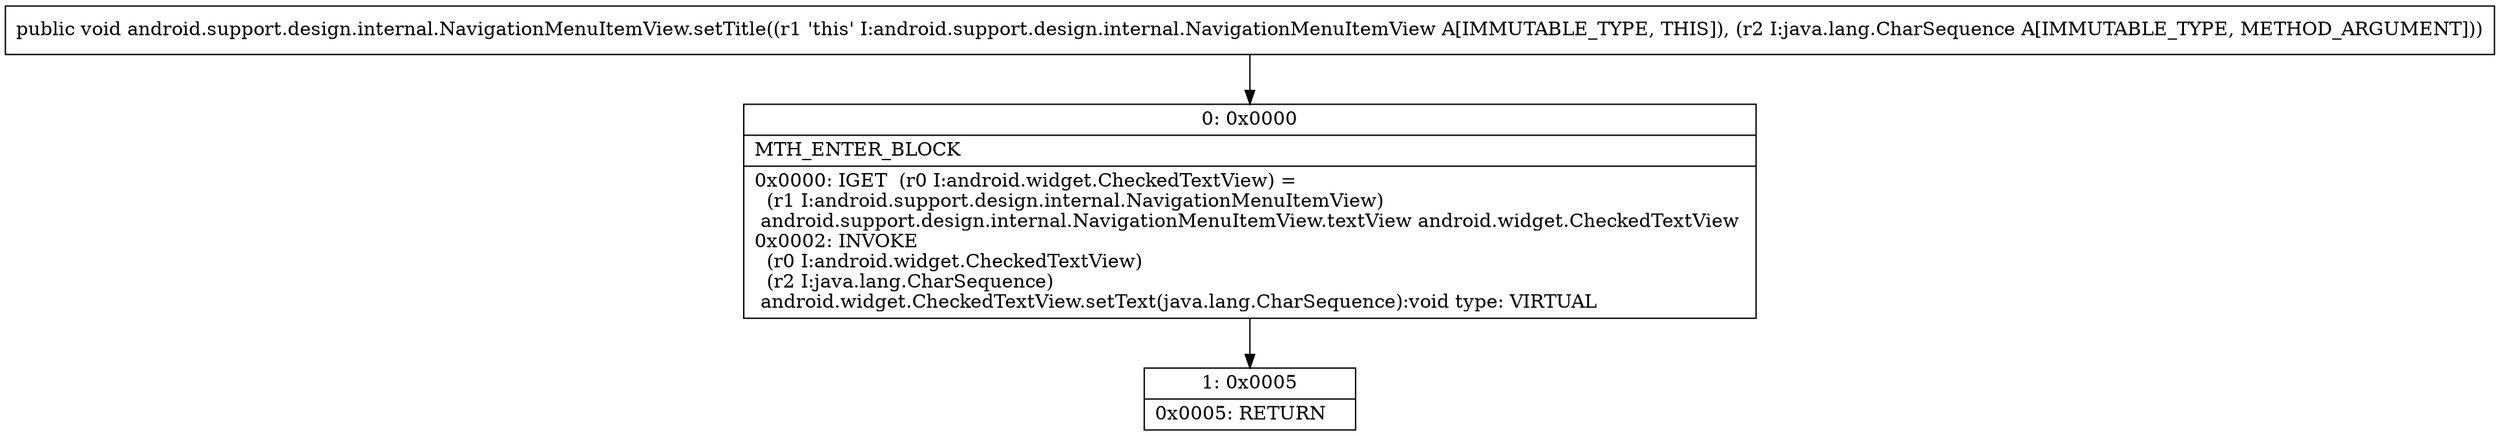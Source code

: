 digraph "CFG forandroid.support.design.internal.NavigationMenuItemView.setTitle(Ljava\/lang\/CharSequence;)V" {
Node_0 [shape=record,label="{0\:\ 0x0000|MTH_ENTER_BLOCK\l|0x0000: IGET  (r0 I:android.widget.CheckedTextView) = \l  (r1 I:android.support.design.internal.NavigationMenuItemView)\l android.support.design.internal.NavigationMenuItemView.textView android.widget.CheckedTextView \l0x0002: INVOKE  \l  (r0 I:android.widget.CheckedTextView)\l  (r2 I:java.lang.CharSequence)\l android.widget.CheckedTextView.setText(java.lang.CharSequence):void type: VIRTUAL \l}"];
Node_1 [shape=record,label="{1\:\ 0x0005|0x0005: RETURN   \l}"];
MethodNode[shape=record,label="{public void android.support.design.internal.NavigationMenuItemView.setTitle((r1 'this' I:android.support.design.internal.NavigationMenuItemView A[IMMUTABLE_TYPE, THIS]), (r2 I:java.lang.CharSequence A[IMMUTABLE_TYPE, METHOD_ARGUMENT])) }"];
MethodNode -> Node_0;
Node_0 -> Node_1;
}

